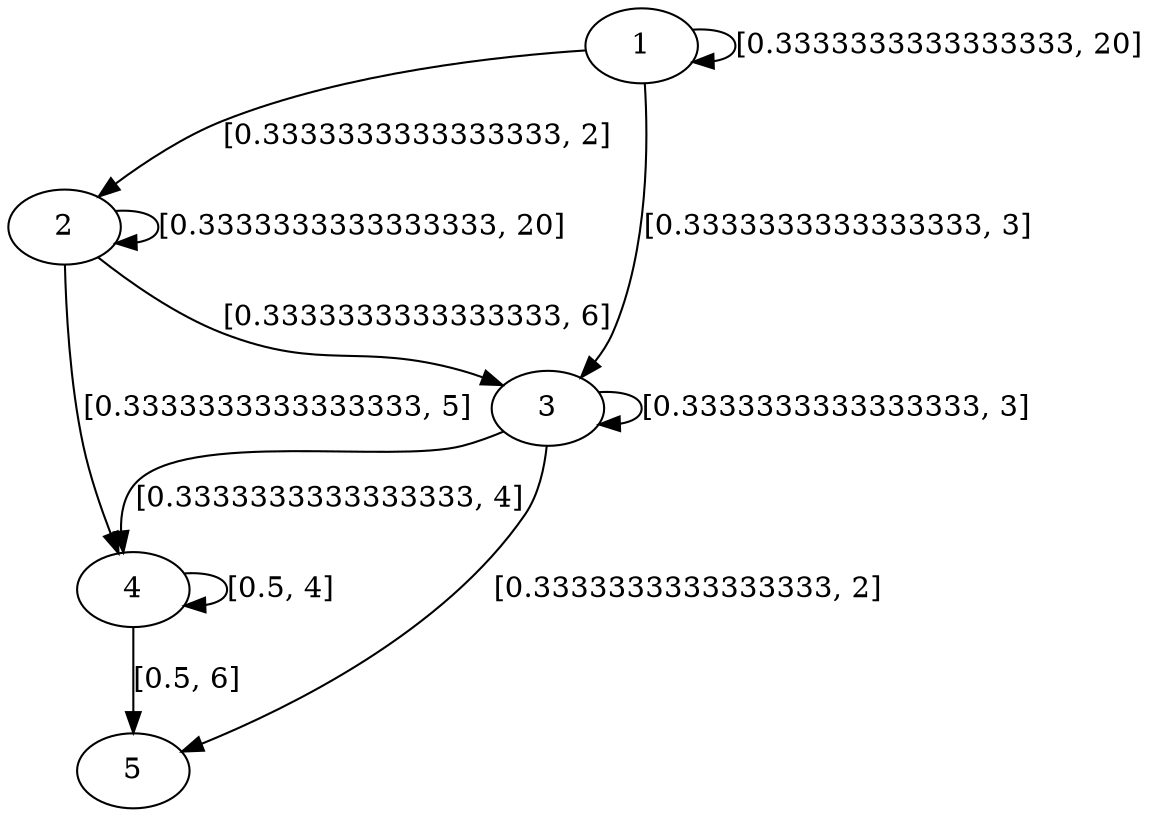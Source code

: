 digraph "" {
	1 -> 1	[key=0,
		label="[0.3333333333333333, 20]",
		weight=20];
	1 -> 2	[key=0,
		label="[0.3333333333333333, 2]",
		weight=2];
	1 -> 3	[key=0,
		label="[0.3333333333333333, 3]",
		weight=3];
	2 -> 2	[key=0,
		label="[0.3333333333333333, 20]",
		weight=20];
	2 -> 3	[key=0,
		label="[0.3333333333333333, 6]",
		weight=6];
	2 -> 4	[key=0,
		label="[0.3333333333333333, 5]",
		weight=5];
	3 -> 3	[key=0,
		label="[0.3333333333333333, 3]",
		weight=3];
	3 -> 4	[key=0,
		label="[0.3333333333333333, 4]",
		weight=4];
	3 -> 5	[key=0,
		label="[0.3333333333333333, 2]",
		weight=2];
	4 -> 4	[key=0,
		label="[0.5, 4]",
		weight=4];
	4 -> 5	[key=0,
		label="[0.5, 6]",
		weight=6];
}
